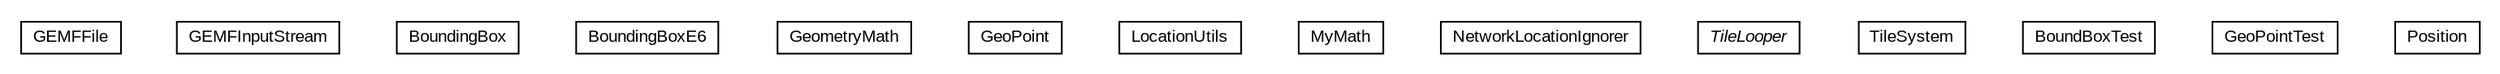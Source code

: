 #!/usr/local/bin/dot
#
# Class diagram 
# Generated by UMLGraph version R5_6-24-gf6e263 (http://www.umlgraph.org/)
#

digraph G {
	edge [fontname="arial",fontsize=10,labelfontname="arial",labelfontsize=10];
	node [fontname="arial",fontsize=10,shape=plaintext];
	nodesep=0.25;
	ranksep=0.5;
	// org.osmdroid.util.GEMFFile
	c2279 [label=<<table title="org.osmdroid.util.GEMFFile" border="0" cellborder="1" cellspacing="0" cellpadding="2" port="p" href="./GEMFFile.html">
		<tr><td><table border="0" cellspacing="0" cellpadding="1">
<tr><td align="center" balign="center"> GEMFFile </td></tr>
		</table></td></tr>
		</table>>, URL="./GEMFFile.html", fontname="arial", fontcolor="black", fontsize=10.0];
	// org.osmdroid.util.GEMFFile.GEMFInputStream
	c2280 [label=<<table title="org.osmdroid.util.GEMFFile.GEMFInputStream" border="0" cellborder="1" cellspacing="0" cellpadding="2" port="p" href="./GEMFFile.GEMFInputStream.html">
		<tr><td><table border="0" cellspacing="0" cellpadding="1">
<tr><td align="center" balign="center"> GEMFInputStream </td></tr>
		</table></td></tr>
		</table>>, URL="./GEMFFile.GEMFInputStream.html", fontname="arial", fontcolor="black", fontsize=10.0];
	// org.osmdroid.util.BoundingBox
	c2461 [label=<<table title="org.osmdroid.util.BoundingBox" border="0" cellborder="1" cellspacing="0" cellpadding="2" port="p" href="./BoundingBox.html">
		<tr><td><table border="0" cellspacing="0" cellpadding="1">
<tr><td align="center" balign="center"> BoundingBox </td></tr>
		</table></td></tr>
		</table>>, URL="./BoundingBox.html", fontname="arial", fontcolor="black", fontsize=10.0];
	// org.osmdroid.util.BoundingBoxE6
	c2462 [label=<<table title="org.osmdroid.util.BoundingBoxE6" border="0" cellborder="1" cellspacing="0" cellpadding="2" port="p" href="./BoundingBoxE6.html">
		<tr><td><table border="0" cellspacing="0" cellpadding="1">
<tr><td align="center" balign="center"> BoundingBoxE6 </td></tr>
		</table></td></tr>
		</table>>, URL="./BoundingBoxE6.html", fontname="arial", fontcolor="black", fontsize=10.0];
	// org.osmdroid.util.GeometryMath
	c2465 [label=<<table title="org.osmdroid.util.GeometryMath" border="0" cellborder="1" cellspacing="0" cellpadding="2" port="p" href="./GeometryMath.html">
		<tr><td><table border="0" cellspacing="0" cellpadding="1">
<tr><td align="center" balign="center"> GeometryMath </td></tr>
		</table></td></tr>
		</table>>, URL="./GeometryMath.html", fontname="arial", fontcolor="black", fontsize=10.0];
	// org.osmdroid.util.GeoPoint
	c2466 [label=<<table title="org.osmdroid.util.GeoPoint" border="0" cellborder="1" cellspacing="0" cellpadding="2" port="p" href="./GeoPoint.html">
		<tr><td><table border="0" cellspacing="0" cellpadding="1">
<tr><td align="center" balign="center"> GeoPoint </td></tr>
		</table></td></tr>
		</table>>, URL="./GeoPoint.html", fontname="arial", fontcolor="black", fontsize=10.0];
	// org.osmdroid.util.LocationUtils
	c2467 [label=<<table title="org.osmdroid.util.LocationUtils" border="0" cellborder="1" cellspacing="0" cellpadding="2" port="p" href="./LocationUtils.html">
		<tr><td><table border="0" cellspacing="0" cellpadding="1">
<tr><td align="center" balign="center"> LocationUtils </td></tr>
		</table></td></tr>
		</table>>, URL="./LocationUtils.html", fontname="arial", fontcolor="black", fontsize=10.0];
	// org.osmdroid.util.MyMath
	c2468 [label=<<table title="org.osmdroid.util.MyMath" border="0" cellborder="1" cellspacing="0" cellpadding="2" port="p" href="./MyMath.html">
		<tr><td><table border="0" cellspacing="0" cellpadding="1">
<tr><td align="center" balign="center"> MyMath </td></tr>
		</table></td></tr>
		</table>>, URL="./MyMath.html", fontname="arial", fontcolor="black", fontsize=10.0];
	// org.osmdroid.util.NetworkLocationIgnorer
	c2469 [label=<<table title="org.osmdroid.util.NetworkLocationIgnorer" border="0" cellborder="1" cellspacing="0" cellpadding="2" port="p" href="./NetworkLocationIgnorer.html">
		<tr><td><table border="0" cellspacing="0" cellpadding="1">
<tr><td align="center" balign="center"> NetworkLocationIgnorer </td></tr>
		</table></td></tr>
		</table>>, URL="./NetworkLocationIgnorer.html", fontname="arial", fontcolor="black", fontsize=10.0];
	// org.osmdroid.util.TileLooper
	c2470 [label=<<table title="org.osmdroid.util.TileLooper" border="0" cellborder="1" cellspacing="0" cellpadding="2" port="p" href="./TileLooper.html">
		<tr><td><table border="0" cellspacing="0" cellpadding="1">
<tr><td align="center" balign="center"><font face="arial italic"> TileLooper </font></td></tr>
		</table></td></tr>
		</table>>, URL="./TileLooper.html", fontname="arial", fontcolor="black", fontsize=10.0];
	// org.osmdroid.util.TileSystem
	c2471 [label=<<table title="org.osmdroid.util.TileSystem" border="0" cellborder="1" cellspacing="0" cellpadding="2" port="p" href="./TileSystem.html">
		<tr><td><table border="0" cellspacing="0" cellpadding="1">
<tr><td align="center" balign="center"> TileSystem </td></tr>
		</table></td></tr>
		</table>>, URL="./TileSystem.html", fontname="arial", fontcolor="black", fontsize=10.0];
	// org.osmdroid.util.BoundBoxTest
	c2546 [label=<<table title="org.osmdroid.util.BoundBoxTest" border="0" cellborder="1" cellspacing="0" cellpadding="2" port="p" href="./BoundBoxTest.html">
		<tr><td><table border="0" cellspacing="0" cellpadding="1">
<tr><td align="center" balign="center"> BoundBoxTest </td></tr>
		</table></td></tr>
		</table>>, URL="./BoundBoxTest.html", fontname="arial", fontcolor="black", fontsize=10.0];
	// org.osmdroid.util.GeoPointTest
	c2547 [label=<<table title="org.osmdroid.util.GeoPointTest" border="0" cellborder="1" cellspacing="0" cellpadding="2" port="p" href="./GeoPointTest.html">
		<tr><td><table border="0" cellspacing="0" cellpadding="1">
<tr><td align="center" balign="center"> GeoPointTest </td></tr>
		</table></td></tr>
		</table>>, URL="./GeoPointTest.html", fontname="arial", fontcolor="black", fontsize=10.0];
	// org.osmdroid.util.Position
	c2583 [label=<<table title="org.osmdroid.util.Position" border="0" cellborder="1" cellspacing="0" cellpadding="2" port="p" href="./Position.html">
		<tr><td><table border="0" cellspacing="0" cellpadding="1">
<tr><td align="center" balign="center"> Position </td></tr>
		</table></td></tr>
		</table>>, URL="./Position.html", fontname="arial", fontcolor="black", fontsize=10.0];
}

